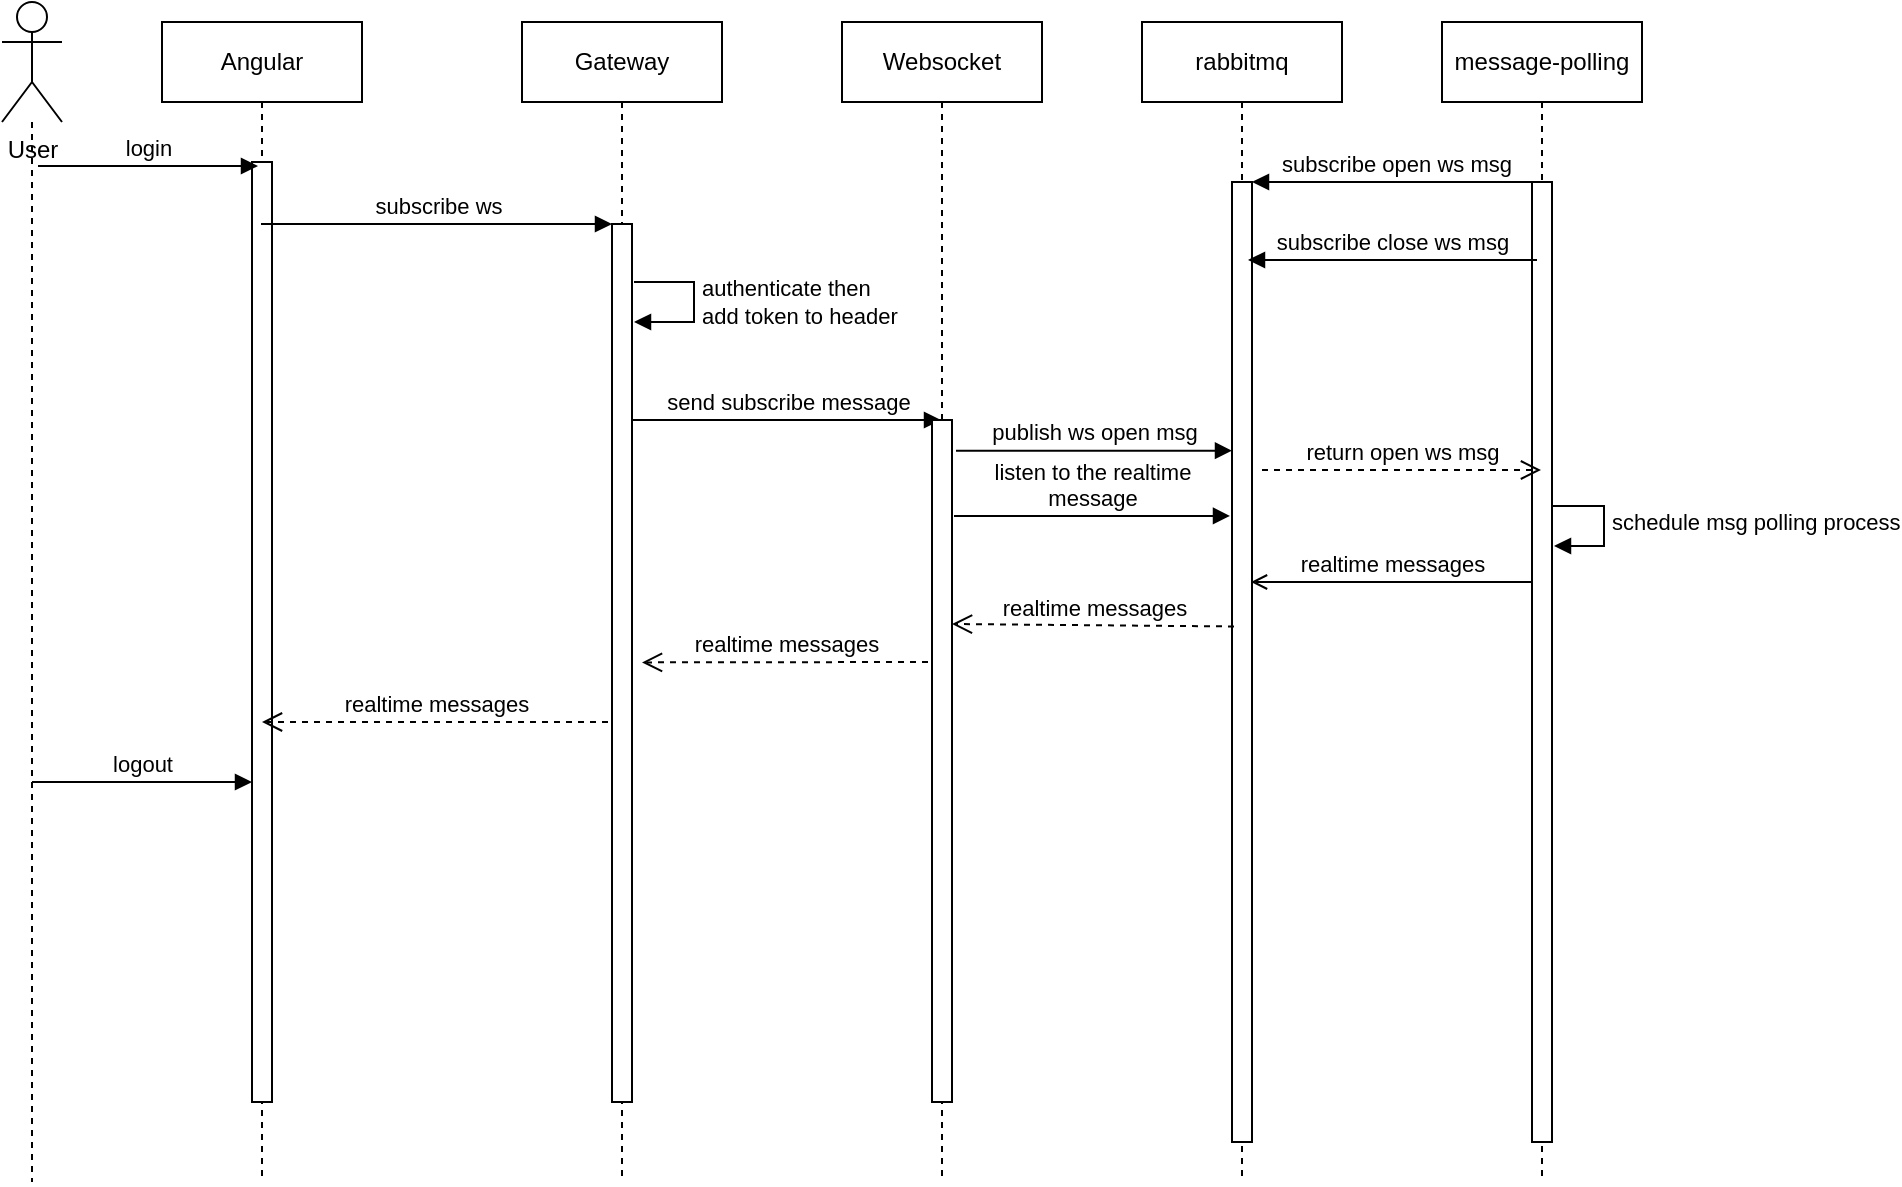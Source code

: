 <mxfile version="16.5.6" type="github">
  <diagram id="MhprE0R9wUxYdT8xEvnr" name="Page-1">
    <mxGraphModel dx="1422" dy="764" grid="1" gridSize="10" guides="1" tooltips="1" connect="1" arrows="1" fold="1" page="1" pageScale="1" pageWidth="850" pageHeight="1100" math="0" shadow="0">
      <root>
        <mxCell id="0" />
        <mxCell id="1" parent="0" />
        <mxCell id="N3EMBGY2lfwXtGBtsPzC-5" value="Angular" style="shape=umlLifeline;perimeter=lifelinePerimeter;whiteSpace=wrap;html=1;container=1;collapsible=0;recursiveResize=0;outlineConnect=0;" parent="1" vertex="1">
          <mxGeometry x="100" y="40" width="100" height="580" as="geometry" />
        </mxCell>
        <mxCell id="9VhoIm8Rji4saxW7GlHs-18" value="" style="html=1;points=[];perimeter=orthogonalPerimeter;" vertex="1" parent="N3EMBGY2lfwXtGBtsPzC-5">
          <mxGeometry x="45" y="70" width="10" height="470" as="geometry" />
        </mxCell>
        <mxCell id="9VhoIm8Rji4saxW7GlHs-19" value="logout" style="html=1;verticalAlign=bottom;endArrow=block;rounded=0;" edge="1" parent="N3EMBGY2lfwXtGBtsPzC-5">
          <mxGeometry relative="1" as="geometry">
            <mxPoint x="-65" y="380" as="sourcePoint" />
            <mxPoint x="45" y="380" as="targetPoint" />
          </mxGeometry>
        </mxCell>
        <mxCell id="N3EMBGY2lfwXtGBtsPzC-6" value="Gateway" style="shape=umlLifeline;perimeter=lifelinePerimeter;whiteSpace=wrap;html=1;container=1;collapsible=0;recursiveResize=0;outlineConnect=0;" parent="1" vertex="1">
          <mxGeometry x="280" y="40" width="100" height="580" as="geometry" />
        </mxCell>
        <mxCell id="N3EMBGY2lfwXtGBtsPzC-9" value="" style="html=1;points=[];perimeter=orthogonalPerimeter;" parent="N3EMBGY2lfwXtGBtsPzC-6" vertex="1">
          <mxGeometry x="45" y="101" width="10" height="439" as="geometry" />
        </mxCell>
        <mxCell id="N3EMBGY2lfwXtGBtsPzC-13" value="&lt;div&gt;authenticate then &lt;br&gt;&lt;/div&gt;&lt;div&gt;add token to header&lt;/div&gt;" style="edgeStyle=orthogonalEdgeStyle;html=1;align=left;spacingLeft=2;endArrow=block;rounded=0;" parent="N3EMBGY2lfwXtGBtsPzC-6" edge="1">
          <mxGeometry relative="1" as="geometry">
            <mxPoint x="56" y="130" as="sourcePoint" />
            <Array as="points">
              <mxPoint x="86" y="130" />
            </Array>
            <mxPoint x="56" y="150" as="targetPoint" />
          </mxGeometry>
        </mxCell>
        <mxCell id="N3EMBGY2lfwXtGBtsPzC-14" value="send subscribe message" style="html=1;verticalAlign=bottom;endArrow=block;rounded=0;" parent="N3EMBGY2lfwXtGBtsPzC-6" edge="1">
          <mxGeometry width="80" relative="1" as="geometry">
            <mxPoint x="55" y="199" as="sourcePoint" />
            <mxPoint x="209.5" y="199" as="targetPoint" />
            <Array as="points">
              <mxPoint x="90" y="199" />
            </Array>
          </mxGeometry>
        </mxCell>
        <mxCell id="N3EMBGY2lfwXtGBtsPzC-7" value="Websocket" style="shape=umlLifeline;perimeter=lifelinePerimeter;whiteSpace=wrap;html=1;container=1;collapsible=0;recursiveResize=0;outlineConnect=0;" parent="1" vertex="1">
          <mxGeometry x="440" y="40" width="100" height="580" as="geometry" />
        </mxCell>
        <mxCell id="N3EMBGY2lfwXtGBtsPzC-16" value="" style="html=1;points=[];perimeter=orthogonalPerimeter;" parent="N3EMBGY2lfwXtGBtsPzC-7" vertex="1">
          <mxGeometry x="45" y="199" width="10" height="341" as="geometry" />
        </mxCell>
        <mxCell id="N3EMBGY2lfwXtGBtsPzC-8" value="message-polling" style="shape=umlLifeline;perimeter=lifelinePerimeter;whiteSpace=wrap;html=1;container=1;collapsible=0;recursiveResize=0;outlineConnect=0;" parent="1" vertex="1">
          <mxGeometry x="740" y="40" width="100" height="580" as="geometry" />
        </mxCell>
        <mxCell id="N3EMBGY2lfwXtGBtsPzC-26" value="schedule msg polling process" style="edgeStyle=orthogonalEdgeStyle;html=1;align=left;spacingLeft=2;endArrow=block;rounded=0;entryX=1;entryY=0;" parent="N3EMBGY2lfwXtGBtsPzC-8" edge="1">
          <mxGeometry relative="1" as="geometry">
            <mxPoint x="51" y="242" as="sourcePoint" />
            <Array as="points">
              <mxPoint x="81" y="242" />
            </Array>
            <mxPoint x="56" y="262.0" as="targetPoint" />
          </mxGeometry>
        </mxCell>
        <mxCell id="9VhoIm8Rji4saxW7GlHs-3" value="" style="html=1;points=[];perimeter=orthogonalPerimeter;" vertex="1" parent="N3EMBGY2lfwXtGBtsPzC-8">
          <mxGeometry x="45" y="80" width="10" height="480" as="geometry" />
        </mxCell>
        <mxCell id="N3EMBGY2lfwXtGBtsPzC-10" value="&lt;div&gt;subscribe ws&lt;/div&gt;" style="html=1;verticalAlign=bottom;endArrow=block;entryX=0;entryY=0;rounded=0;" parent="1" target="N3EMBGY2lfwXtGBtsPzC-9" edge="1">
          <mxGeometry relative="1" as="geometry">
            <mxPoint x="149.5" y="141" as="sourcePoint" />
          </mxGeometry>
        </mxCell>
        <mxCell id="N3EMBGY2lfwXtGBtsPzC-15" value="rabbitmq" style="shape=umlLifeline;perimeter=lifelinePerimeter;whiteSpace=wrap;html=1;container=1;collapsible=0;recursiveResize=0;outlineConnect=0;" parent="1" vertex="1">
          <mxGeometry x="590" y="40" width="100" height="580" as="geometry" />
        </mxCell>
        <mxCell id="N3EMBGY2lfwXtGBtsPzC-22" value="" style="html=1;points=[];perimeter=orthogonalPerimeter;" parent="N3EMBGY2lfwXtGBtsPzC-15" vertex="1">
          <mxGeometry x="45" y="80" width="10" height="480" as="geometry" />
        </mxCell>
        <mxCell id="N3EMBGY2lfwXtGBtsPzC-21" value="publish ws open msg" style="html=1;verticalAlign=bottom;startArrow=none;endArrow=block;startSize=8;rounded=0;exitX=1.2;exitY=0.045;exitDx=0;exitDy=0;exitPerimeter=0;startFill=0;" parent="1" source="N3EMBGY2lfwXtGBtsPzC-16" target="N3EMBGY2lfwXtGBtsPzC-22" edge="1">
          <mxGeometry relative="1" as="geometry">
            <mxPoint x="575" y="250" as="sourcePoint" />
            <mxPoint x="630" y="248.945" as="targetPoint" />
          </mxGeometry>
        </mxCell>
        <mxCell id="N3EMBGY2lfwXtGBtsPzC-23" value="subscribe open ws msg" style="html=1;verticalAlign=bottom;endArrow=block;entryX=1;entryY=0;rounded=0;" parent="1" source="N3EMBGY2lfwXtGBtsPzC-8" target="N3EMBGY2lfwXtGBtsPzC-22" edge="1">
          <mxGeometry relative="1" as="geometry">
            <mxPoint x="705" y="120" as="sourcePoint" />
          </mxGeometry>
        </mxCell>
        <mxCell id="N3EMBGY2lfwXtGBtsPzC-24" value="return open ws msg" style="html=1;verticalAlign=bottom;endArrow=open;dashed=1;endSize=8;rounded=0;" parent="1" edge="1">
          <mxGeometry relative="1" as="geometry">
            <mxPoint x="789.5" y="264" as="targetPoint" />
            <mxPoint x="650" y="264" as="sourcePoint" />
          </mxGeometry>
        </mxCell>
        <mxCell id="9VhoIm8Rji4saxW7GlHs-2" value="realtime messages" style="html=1;verticalAlign=bottom;endArrow=open;rounded=0;" edge="1" parent="1">
          <mxGeometry relative="1" as="geometry">
            <mxPoint x="785" y="320" as="sourcePoint" />
            <mxPoint x="644.5" y="320" as="targetPoint" />
          </mxGeometry>
        </mxCell>
        <mxCell id="9VhoIm8Rji4saxW7GlHs-4" value="subscribe close ws msg" style="html=1;verticalAlign=bottom;endArrow=block;entryX=1;entryY=0;rounded=0;" edge="1" parent="1">
          <mxGeometry relative="1" as="geometry">
            <mxPoint x="787.5" y="159.0" as="sourcePoint" />
            <mxPoint x="643" y="159.0" as="targetPoint" />
          </mxGeometry>
        </mxCell>
        <mxCell id="9VhoIm8Rji4saxW7GlHs-5" value="realtime messages" style="html=1;verticalAlign=bottom;endArrow=open;dashed=1;endSize=8;rounded=0;exitX=0.1;exitY=0.463;exitDx=0;exitDy=0;exitPerimeter=0;" edge="1" parent="1" source="N3EMBGY2lfwXtGBtsPzC-22">
          <mxGeometry relative="1" as="geometry">
            <mxPoint x="630" y="341" as="sourcePoint" />
            <mxPoint x="495" y="341" as="targetPoint" />
          </mxGeometry>
        </mxCell>
        <mxCell id="9VhoIm8Rji4saxW7GlHs-6" value="&lt;div&gt;listen to the realtime &lt;br&gt;&lt;/div&gt;&lt;div&gt;message&lt;/div&gt;" style="html=1;verticalAlign=bottom;startArrow=none;endArrow=block;startSize=8;rounded=0;exitX=1.2;exitY=0.045;exitDx=0;exitDy=0;exitPerimeter=0;startFill=0;" edge="1" parent="1">
          <mxGeometry relative="1" as="geometry">
            <mxPoint x="496" y="286.945" as="sourcePoint" />
            <mxPoint x="634" y="286.945" as="targetPoint" />
          </mxGeometry>
        </mxCell>
        <mxCell id="9VhoIm8Rji4saxW7GlHs-9" value="realtime messages" style="html=1;verticalAlign=bottom;endArrow=open;dashed=1;endSize=8;rounded=0;exitX=0.5;exitY=0.46;exitDx=0;exitDy=0;exitPerimeter=0;" edge="1" parent="1">
          <mxGeometry relative="1" as="geometry">
            <mxPoint x="483" y="360.0" as="sourcePoint" />
            <mxPoint x="340" y="360.2" as="targetPoint" />
          </mxGeometry>
        </mxCell>
        <mxCell id="9VhoIm8Rji4saxW7GlHs-10" value="realtime messages" style="html=1;verticalAlign=bottom;endArrow=open;dashed=1;endSize=8;rounded=0;exitX=0.5;exitY=0.46;exitDx=0;exitDy=0;exitPerimeter=0;" edge="1" parent="1" target="N3EMBGY2lfwXtGBtsPzC-5">
          <mxGeometry relative="1" as="geometry">
            <mxPoint x="323" y="390" as="sourcePoint" />
            <mxPoint x="180" y="390.2" as="targetPoint" />
          </mxGeometry>
        </mxCell>
        <mxCell id="9VhoIm8Rji4saxW7GlHs-15" style="edgeStyle=orthogonalEdgeStyle;rounded=0;orthogonalLoop=1;jettySize=auto;html=1;startArrow=none;startFill=0;endArrow=none;endFill=0;dashed=1;" edge="1" parent="1" source="9VhoIm8Rji4saxW7GlHs-11">
          <mxGeometry relative="1" as="geometry">
            <mxPoint x="35" y="620" as="targetPoint" />
          </mxGeometry>
        </mxCell>
        <mxCell id="9VhoIm8Rji4saxW7GlHs-11" value="User" style="shape=umlActor;verticalLabelPosition=bottom;verticalAlign=top;html=1;" vertex="1" parent="1">
          <mxGeometry x="20" y="30" width="30" height="60" as="geometry" />
        </mxCell>
        <mxCell id="9VhoIm8Rji4saxW7GlHs-17" value="login" style="html=1;verticalAlign=bottom;endArrow=block;rounded=0;" edge="1" parent="1">
          <mxGeometry relative="1" as="geometry">
            <mxPoint x="38" y="112" as="sourcePoint" />
            <mxPoint x="148" y="112" as="targetPoint" />
          </mxGeometry>
        </mxCell>
      </root>
    </mxGraphModel>
  </diagram>
</mxfile>
